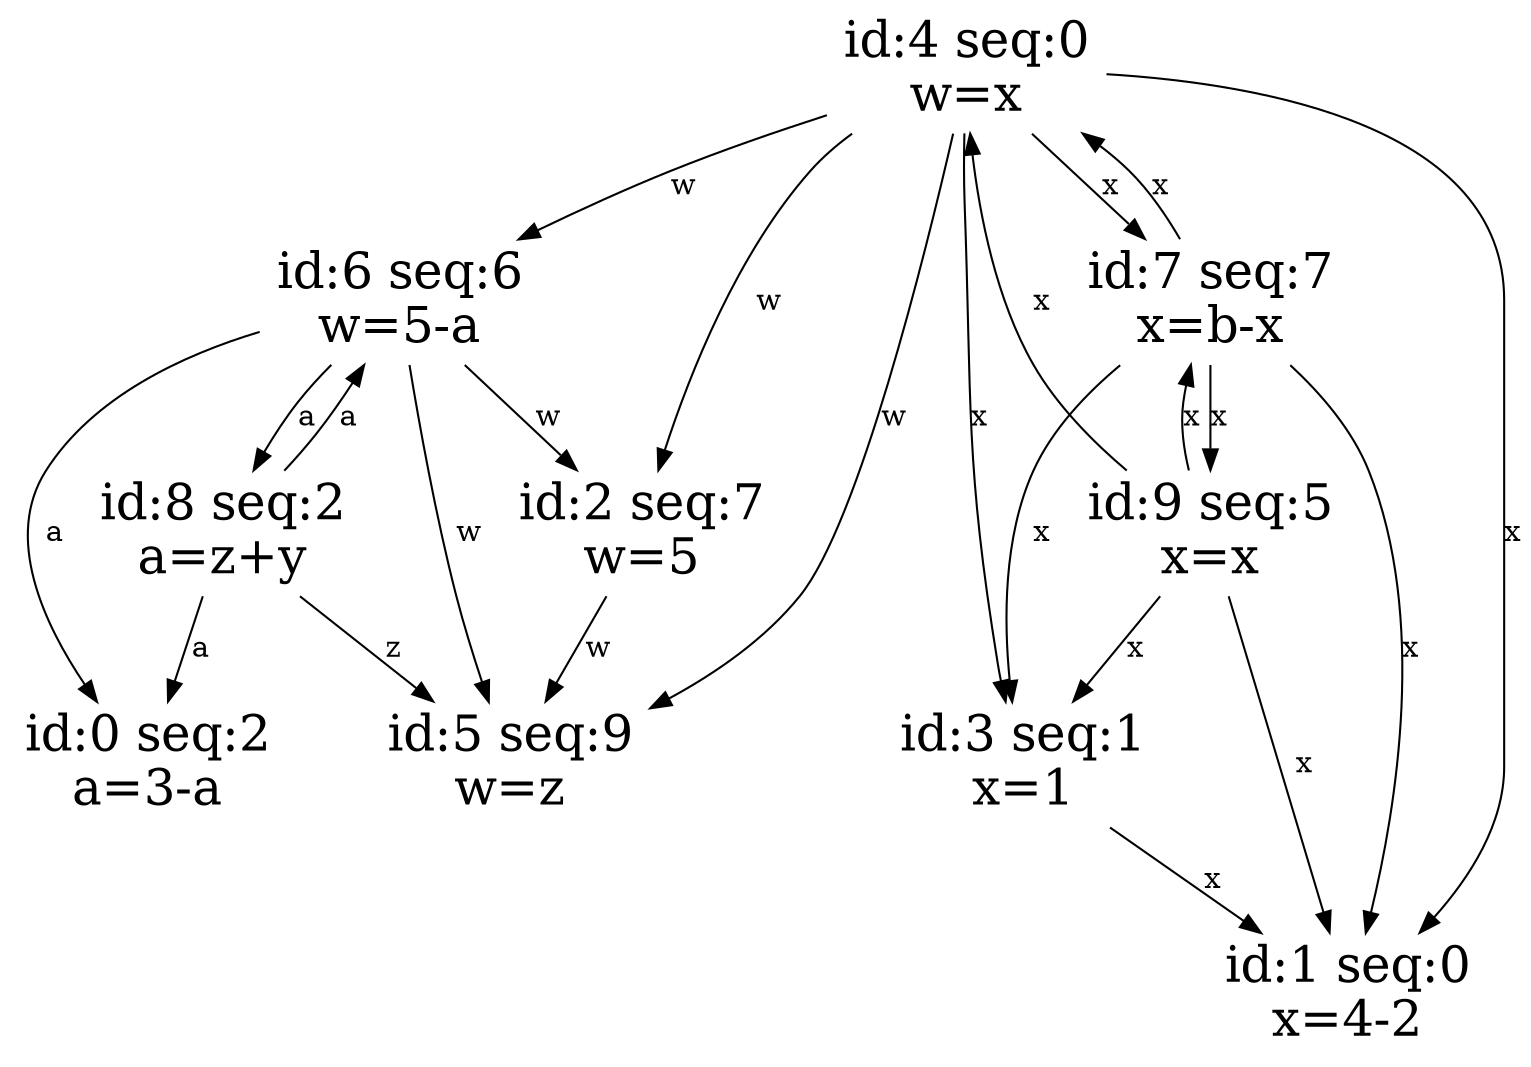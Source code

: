 
strict digraph "inst-graph" {
    graph [
        rankdir = "TB",
    ]
    rank = same
    node [
          fontsize=24
          shape=none
    ];
n0 [label="id:0 seq:2\na=3-a"]
n1 [label="id:1 seq:0\nx=4-2"]
n2 [label="id:2 seq:7\nw=5"]
n2 -> n5 [label="w"]
n2 -> n5 [label="w"]
n3 [label="id:3 seq:1\nx=1"]
n3 -> n1 [label="x"]
n3 -> n1 [label="x"]
n4 [label="id:4 seq:0\nw=x"]
n4 -> n1 [label="x"]
n4 -> n2 [label="w"]
n4 -> n3 [label="x"]
n4 -> n7 [label="x"]
n4 -> n1 [label="x"]
n4 -> n2 [label="w"]
n4 -> n3 [label="x"]
n4 -> n5 [label="w"]
n4 -> n6 [label="w"]
n5 [label="id:5 seq:9\nw=z"]
n6 [label="id:6 seq:6\nw=5-a"]
n6 -> n0 [label="a"]
n6 -> n2 [label="w"]
n6 -> n5 [label="w"]
n6 -> n8 [label="a"]
n6 -> n0 [label="a"]
n6 -> n2 [label="w"]
n6 -> n5 [label="w"]
n7 [label="id:7 seq:7\nx=b-x"]
n7 -> n1 [label="x"]
n7 -> n3 [label="x"]
n7 -> n4 [label="x"]
n7 -> n9 [label="x"]
n7 -> n1 [label="x"]
n7 -> n3 [label="x"]
n8 [label="id:8 seq:2\na=z+y"]
n8 -> n0 [label="a"]
n8 -> n5 [label="z"]
n8 -> n6 [label="a"]
n8 -> n0 [label="a"]
n8 -> n5 [label="z"]
n9 [label="id:9 seq:5\nx=x"]
n9 -> n1 [label="x"]
n9 -> n3 [label="x"]
n9 -> n4 [label="x"]
n9 -> n7 [label="x"]
n9 -> n1 [label="x"]
n9 -> n3 [label="x"]
n9 -> n4 [label="x"]
}
